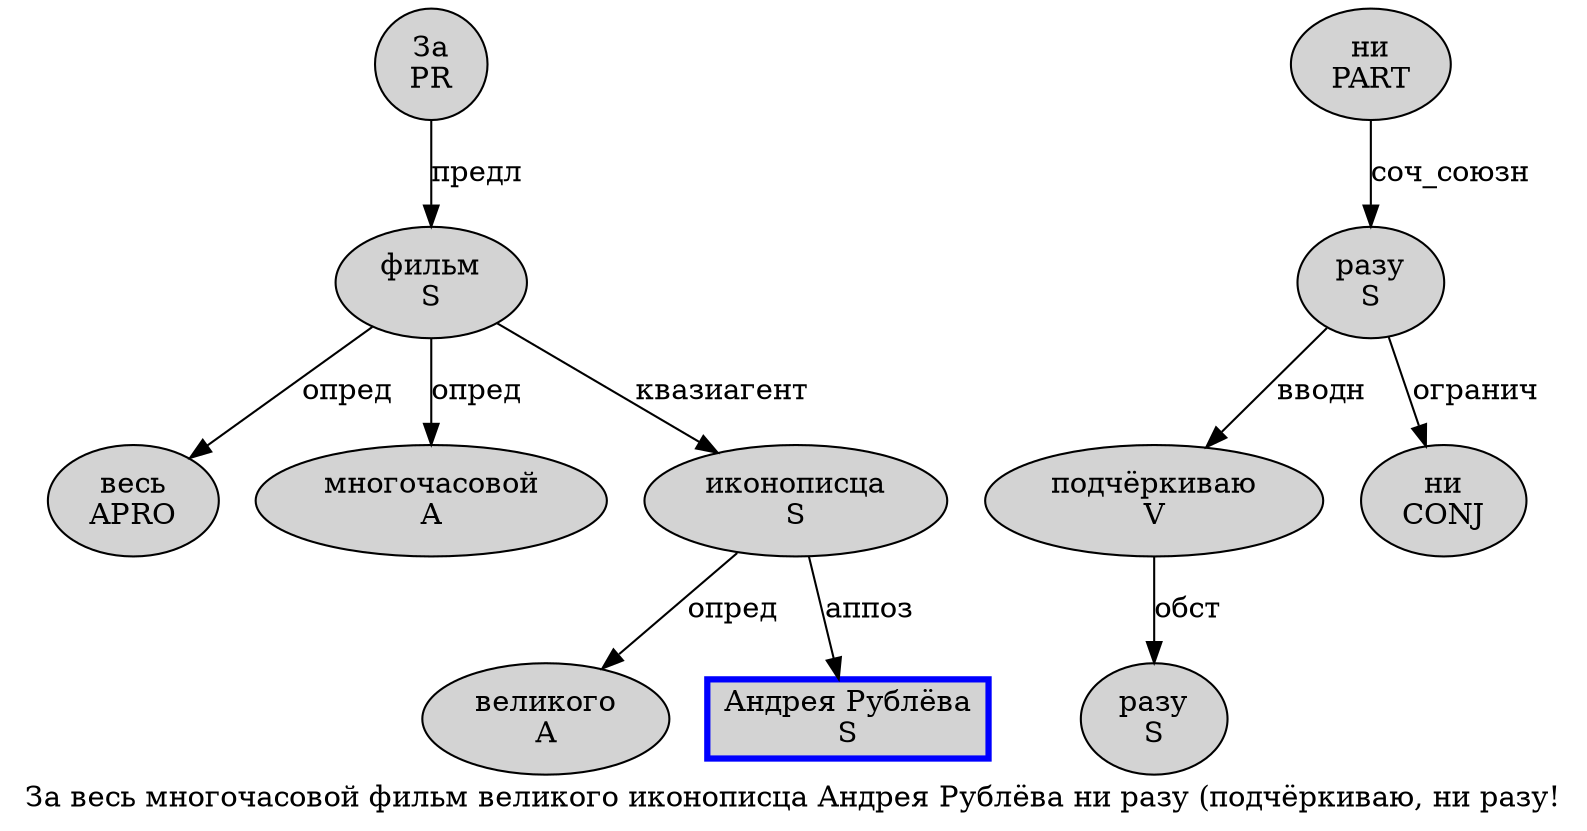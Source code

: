 digraph SENTENCE_2536 {
	graph [label="За весь многочасовой фильм великого иконописца Андрея Рублёва ни разу (подчёркиваю, ни разу!"]
	node [style=filled]
		0 [label="За
PR" color="" fillcolor=lightgray penwidth=1 shape=ellipse]
		1 [label="весь
APRO" color="" fillcolor=lightgray penwidth=1 shape=ellipse]
		2 [label="многочасовой
A" color="" fillcolor=lightgray penwidth=1 shape=ellipse]
		3 [label="фильм
S" color="" fillcolor=lightgray penwidth=1 shape=ellipse]
		4 [label="великого
A" color="" fillcolor=lightgray penwidth=1 shape=ellipse]
		5 [label="иконописца
S" color="" fillcolor=lightgray penwidth=1 shape=ellipse]
		6 [label="Андрея Рублёва
S" color=blue fillcolor=lightgray penwidth=3 shape=box]
		7 [label="ни
PART" color="" fillcolor=lightgray penwidth=1 shape=ellipse]
		8 [label="разу
S" color="" fillcolor=lightgray penwidth=1 shape=ellipse]
		10 [label="подчёркиваю
V" color="" fillcolor=lightgray penwidth=1 shape=ellipse]
		12 [label="ни
CONJ" color="" fillcolor=lightgray penwidth=1 shape=ellipse]
		13 [label="разу
S" color="" fillcolor=lightgray penwidth=1 shape=ellipse]
			7 -> 13 [label="соч_союзн"]
			5 -> 4 [label="опред"]
			5 -> 6 [label="аппоз"]
			0 -> 3 [label="предл"]
			10 -> 8 [label="обст"]
			13 -> 10 [label="вводн"]
			13 -> 12 [label="огранич"]
			3 -> 1 [label="опред"]
			3 -> 2 [label="опред"]
			3 -> 5 [label="квазиагент"]
}